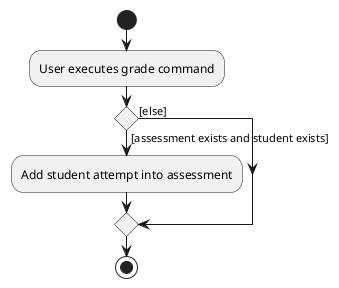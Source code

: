 @startuml
start
:User executes grade command;

if () then ([assessment exists and student exists])
    :Add student attempt into assessment;
else ([else])
endif
stop
@enduml
